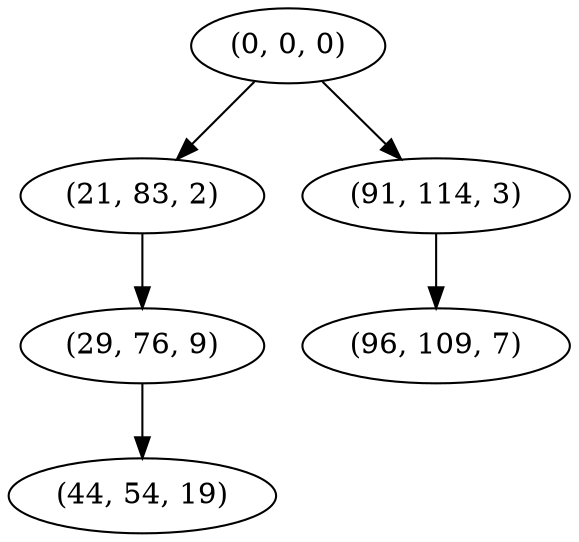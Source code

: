digraph tree {
    "(0, 0, 0)";
    "(21, 83, 2)";
    "(29, 76, 9)";
    "(44, 54, 19)";
    "(91, 114, 3)";
    "(96, 109, 7)";
    "(0, 0, 0)" -> "(21, 83, 2)";
    "(0, 0, 0)" -> "(91, 114, 3)";
    "(21, 83, 2)" -> "(29, 76, 9)";
    "(29, 76, 9)" -> "(44, 54, 19)";
    "(91, 114, 3)" -> "(96, 109, 7)";
}

